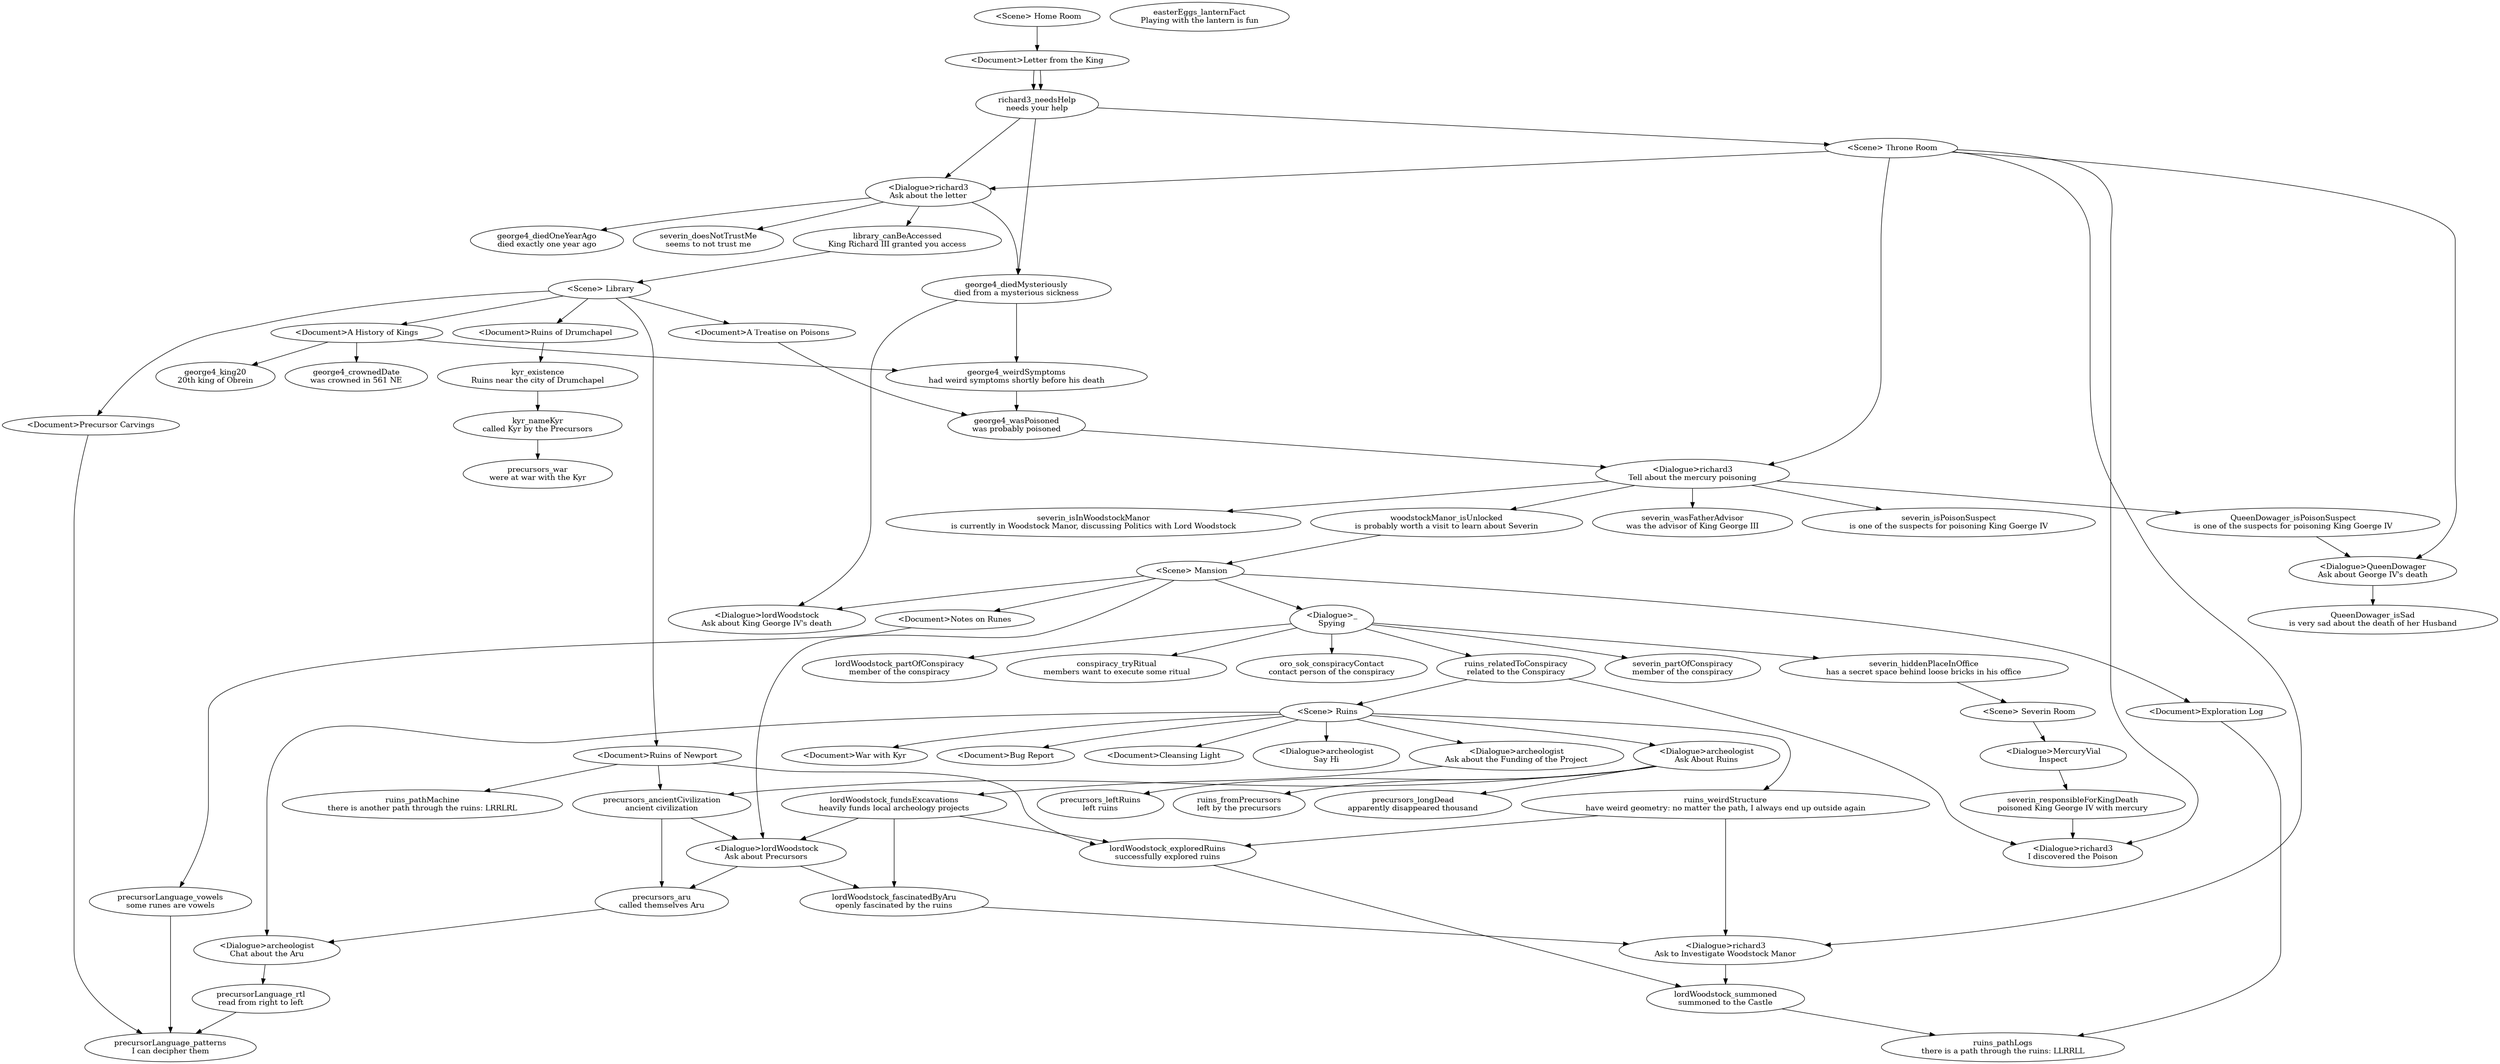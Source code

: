 @startuml
digraph facts {

richard3_needsHelp [label ="richard3_needsHelp\nneeds your help"]
george4_diedMysteriously [label ="george4_diedMysteriously\ndied from a mysterious sickness"]
george4_weirdSymptoms [label ="george4_weirdSymptoms\nhad weird symptoms shortly before his death"]
george4_wasPoisoned [label ="george4_wasPoisoned\nwas probably poisoned"]
george4_diedOneYearAgo [label ="george4_diedOneYearAgo\ndied exactly one year ago"]
george4_king20 [label ="george4_king20\n20th king of Obrein"]
george4_crownedDate [label ="george4_crownedDate\nwas crowned in 561 NE"]
severin_wasFatherAdvisor [label ="severin_wasFatherAdvisor\nwas the advisor of King George III"]
severin_isPoisonSuspect [label ="severin_isPoisonSuspect\nis one of the suspects for poisoning King Goerge IV"]
severin_isInWoodstockManor [label ="severin_isInWoodstockManor\nis currently in Woodstock Manor, discussing Politics with Lord Woodstock"]
severin_doesNotTrustMe [label ="severin_doesNotTrustMe\nseems to not trust me"]
severin_partOfConspiracy [label ="severin_partOfConspiracy\nmember of the conspiracy"]
severin_hiddenPlaceInOffice [label ="severin_hiddenPlaceInOffice\nhas a secret space behind loose bricks in his office"]
severin_responsibleForKingDeath [label ="severin_responsibleForKingDeath\npoisoned King George IV with mercury"]
library_canBeAccessed [label ="library_canBeAccessed\nKing Richard III granted you access"]
easterEggs_lanternFact [label ="easterEggs_lanternFact\nPlaying with the lantern is fun"]
lordWoodstock_partOfConspiracy [label ="lordWoodstock_partOfConspiracy\nmember of the conspiracy"]
lordWoodstock_fundsExcavations [label ="lordWoodstock_fundsExcavations\nheavily funds local archeology projects"]
lordWoodstock_exploredRuins [label ="lordWoodstock_exploredRuins\nsuccessfully explored ruins"]
lordWoodstock_fascinatedByAru [label ="lordWoodstock_fascinatedByAru\nopenly fascinated by the ruins"]
lordWoodstock_summoned [label ="lordWoodstock_summoned\nsummoned to the Castle"]
QueenDowager_isPoisonSuspect [label ="QueenDowager_isPoisonSuspect\nis one of the suspects for poisoning King Goerge IV"]
QueenDowager_isSad [label ="QueenDowager_isSad\nis very sad about the death of her Husband"]
woodstockManor_isUnlocked [label ="woodstockManor_isUnlocked\nis probably worth a visit to learn about Severin"]
ruins_relatedToConspiracy [label ="ruins_relatedToConspiracy\nrelated to the Conspiracy"]
ruins_fromPrecursors [label ="ruins_fromPrecursors\nleft by the precursors"]
ruins_weirdStructure [label ="ruins_weirdStructure\nhave weird geometry: no matter the path, I always end up outside again"]
ruins_pathLogs [label ="ruins_pathLogs\nthere is a path through the ruins: LLRRLL"]
ruins_pathMachine [label ="ruins_pathMachine\nthere is another path through the ruins: LRRLRL"]
conspiracy_tryRitual [label ="conspiracy_tryRitual\nmembers want to execute some ritual"]
oro_sok_conspiracyContact [label ="oro_sok_conspiracyContact\ncontact person of the conspiracy"]
precursors_ancientCivilization [label ="precursors_ancientCivilization\nancient civilization"]
precursors_longDead [label ="precursors_longDead\napparently disappeared thousand"]
precursors_leftRuins [label ="precursors_leftRuins\nleft ruins"]
precursors_aru [label ="precursors_aru\ncalled themselves Aru"]
precursors_war [label ="precursors_war\nwere at war with the Kyr"]
precursorLanguage_vowels [label ="precursorLanguage_vowels\nsome runes are vowels"]
precursorLanguage_rtl [label ="precursorLanguage_rtl\nread from right to left"]
precursorLanguage_patterns [label ="precursorLanguage_patterns\nI can decipher them"]
kyr_existence [label ="kyr_existence\nRuins near the city of Drumchapel"]
kyr_nameKyr [label ="kyr_nameKyr\ncalled Kyr by the Precursors"]

richard3_needsHelp -> george4_diedMysteriously
george4_diedMysteriously -> george4_weirdSymptoms
george4_weirdSymptoms -> george4_wasPoisoned
lordWoodstock_fundsExcavations -> lordWoodstock_exploredRuins
ruins_weirdStructure -> lordWoodstock_exploredRuins
lordWoodstock_fundsExcavations -> lordWoodstock_fascinatedByAru
lordWoodstock_exploredRuins -> lordWoodstock_summoned
lordWoodstock_summoned -> ruins_pathLogs
precursors_ancientCivilization -> precursors_aru
kyr_nameKyr -> precursors_war
precursorLanguage_vowels -> precursorLanguage_patterns
precursorLanguage_rtl -> precursorLanguage_patterns
kyr_existence -> kyr_nameKyr

Throne_Room [label = " <Scene> Throne Room"]
richard3_needsHelp -> Throne_Room
Library [label = " <Scene> Library"]
library_canBeAccessed -> Library
Home_Room [label = " <Scene> Home Room"]
Ruins [label = " <Scene> Ruins"]
ruins_relatedToConspiracy -> Ruins
Mansion [label = " <Scene> Mansion"]
woodstockManor_isUnlocked -> Mansion
Severin_Room [label = " <Scene> Severin Room"]
severin_hiddenPlaceInOffice -> Severin_Room

Throne_Room -> richard3_Tell_about_the_mercury_poisoning
richard3_Tell_about_the_mercury_poisoning [label ="<Dialogue>richard3\nTell about the mercury poisoning"]
george4_wasPoisoned -> richard3_Tell_about_the_mercury_poisoning
richard3_Tell_about_the_mercury_poisoning -> severin_isPoisonSuspect
richard3_Tell_about_the_mercury_poisoning -> QueenDowager_isPoisonSuspect
richard3_Tell_about_the_mercury_poisoning -> severin_wasFatherAdvisor
richard3_Tell_about_the_mercury_poisoning -> woodstockManor_isUnlocked
richard3_Tell_about_the_mercury_poisoning -> severin_isInWoodstockManor
Throne_Room -> richard3_Ask_about_the_letter
richard3_Ask_about_the_letter [label ="<Dialogue>richard3\nAsk about the letter"]
richard3_needsHelp -> richard3_Ask_about_the_letter
richard3_Ask_about_the_letter -> george4_diedOneYearAgo
richard3_Ask_about_the_letter -> george4_diedMysteriously
richard3_Ask_about_the_letter -> library_canBeAccessed
richard3_Ask_about_the_letter -> severin_doesNotTrustMe
Throne_Room -> richard3_I_discovered_the_Poison
richard3_I_discovered_the_Poison [label ="<Dialogue>richard3\nI discovered the Poison"]
severin_responsibleForKingDeath -> richard3_I_discovered_the_Poison
ruins_relatedToConspiracy -> richard3_I_discovered_the_Poison
Throne_Room -> richard3_Ask_to_Investigate_Woodstock_Manor
richard3_Ask_to_Investigate_Woodstock_Manor [label ="<Dialogue>richard3\nAsk to Investigate Woodstock Manor"]
ruins_weirdStructure -> richard3_Ask_to_Investigate_Woodstock_Manor
lordWoodstock_fascinatedByAru -> richard3_Ask_to_Investigate_Woodstock_Manor
richard3_Ask_to_Investigate_Woodstock_Manor -> lordWoodstock_summoned
Throne_Room -> QueenDowager_Ask_about_George_IV_s_death
QueenDowager_Ask_about_George_IV_s_death [label ="<Dialogue>QueenDowager\nAsk about George IV's death"]
QueenDowager_isPoisonSuspect -> QueenDowager_Ask_about_George_IV_s_death
QueenDowager_Ask_about_George_IV_s_death -> QueenDowager_isSad
Library -> A_History_of_Kings
A_History_of_Kings [label ="<Document>A History of Kings"]
A_History_of_Kings -> george4_king20
A_History_of_Kings -> george4_crownedDate
A_History_of_Kings -> george4_weirdSymptoms
Library -> A_Treatise_on_Poisons
A_Treatise_on_Poisons [label ="<Document>A Treatise on Poisons"]
A_Treatise_on_Poisons -> george4_wasPoisoned
Library -> Ruins_of_Newport
Ruins_of_Newport [label ="<Document>Ruins of Newport"]
Ruins_of_Newport -> precursors_ancientCivilization
Ruins_of_Newport -> lordWoodstock_exploredRuins
Ruins_of_Newport -> ruins_pathMachine
Library -> Ruins_of_Drumchapel
Ruins_of_Drumchapel [label ="<Document>Ruins of Drumchapel"]
Ruins_of_Drumchapel -> kyr_existence
Library -> Precursor_Carvings
Precursor_Carvings [label ="<Document>Precursor Carvings"]
Precursor_Carvings -> precursorLanguage_patterns
Home_Room -> Letter_from_the_King
Letter_from_the_King [label ="<Document>Letter from the King"]
Letter_from_the_King -> richard3_needsHelp
Letter_from_the_King -> richard3_needsHelp
Ruins -> archeologist_Say_Hi
archeologist_Say_Hi [label ="<Dialogue>archeologist\nSay Hi"]
Ruins -> archeologist_Ask_About_Ruins
archeologist_Ask_About_Ruins [label ="<Dialogue>archeologist\nAsk About Ruins"]
archeologist_Ask_About_Ruins -> precursors_ancientCivilization
archeologist_Ask_About_Ruins -> precursors_longDead
archeologist_Ask_About_Ruins -> precursors_leftRuins
archeologist_Ask_About_Ruins -> ruins_fromPrecursors
Ruins -> archeologist_Ask_about_the_Funding_of_the_Project
archeologist_Ask_about_the_Funding_of_the_Project [label ="<Dialogue>archeologist\nAsk about the Funding of the Project"]
archeologist_Ask_about_the_Funding_of_the_Project -> lordWoodstock_fundsExcavations
Ruins -> archeologist_Chat_about_the_Aru
archeologist_Chat_about_the_Aru [label ="<Dialogue>archeologist\nChat about the Aru"]
precursors_aru -> archeologist_Chat_about_the_Aru
archeologist_Chat_about_the_Aru -> precursorLanguage_rtl
Ruins -> War_with_Kyr
War_with_Kyr [label ="<Document>War with Kyr"]
Ruins -> Bug_Report
Bug_Report [label ="<Document>Bug Report"]
Ruins -> Cleansing_Light
Cleansing_Light [label ="<Document>Cleansing Light"]
Mansion -> Notes_on_Runes
Notes_on_Runes [label ="<Document>Notes on Runes"]
Notes_on_Runes -> precursorLanguage_vowels
Mansion -> Exploration_Log
Exploration_Log [label ="<Document>Exploration Log"]
Exploration_Log -> ruins_pathLogs
Mansion -> lordWoodstock_Ask_about_King_George_IV_s_death
lordWoodstock_Ask_about_King_George_IV_s_death [label ="<Dialogue>lordWoodstock\nAsk about King George IV's death"]
george4_diedMysteriously -> lordWoodstock_Ask_about_King_George_IV_s_death
Mansion -> lordWoodstock_Ask_about_Precursors
lordWoodstock_Ask_about_Precursors [label ="<Dialogue>lordWoodstock\nAsk about Precursors"]
lordWoodstock_fundsExcavations -> lordWoodstock_Ask_about_Precursors
precursors_ancientCivilization -> lordWoodstock_Ask_about_Precursors
lordWoodstock_Ask_about_Precursors -> lordWoodstock_fascinatedByAru
lordWoodstock_Ask_about_Precursors -> precursors_aru
Mansion -> __Spying
__Spying [label ="<Dialogue>_\nSpying"]
__Spying -> severin_hiddenPlaceInOffice
__Spying -> oro_sok_conspiracyContact
__Spying -> conspiracy_tryRitual
__Spying -> severin_partOfConspiracy
__Spying -> lordWoodstock_partOfConspiracy
__Spying -> ruins_relatedToConspiracy
Severin_Room -> MercuryVial_Inspect
MercuryVial_Inspect [label ="<Dialogue>MercuryVial\nInspect"]
MercuryVial_Inspect -> severin_responsibleForKingDeath

Ruins -> ruins_weirdStructure

}
@enduml